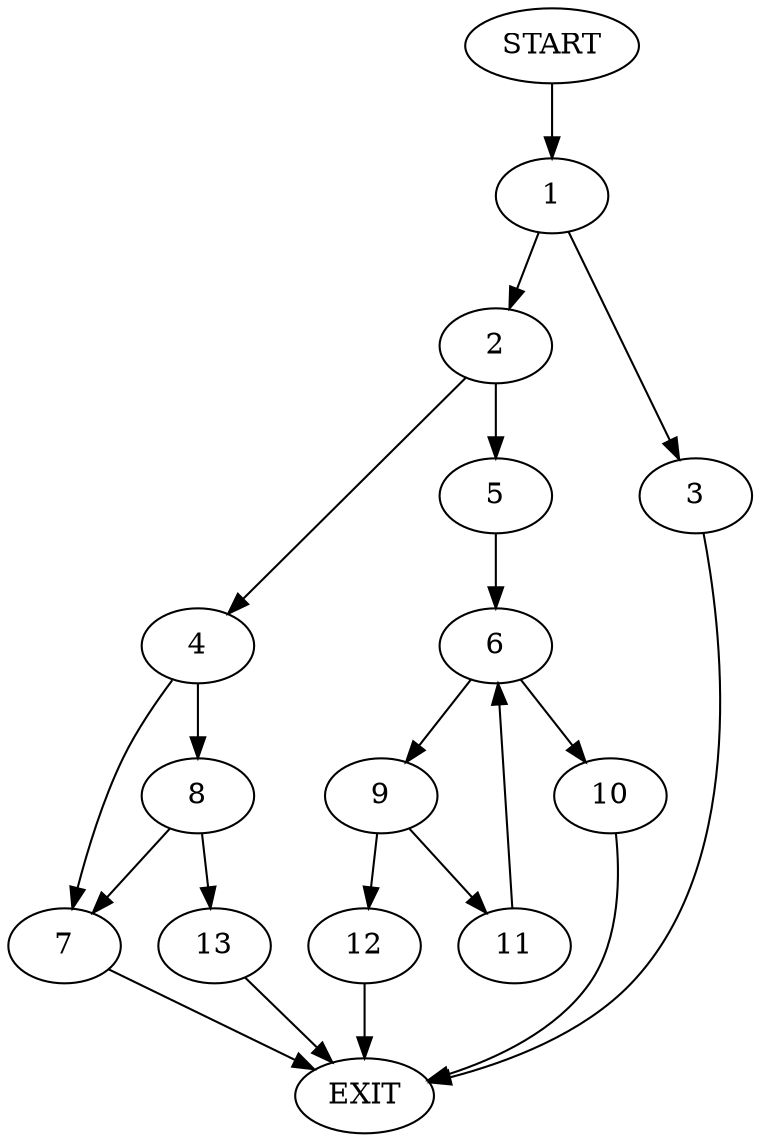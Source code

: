 digraph {
0 [label="START"]
14 [label="EXIT"]
0 -> 1
1 -> 2
1 -> 3
2 -> 4
2 -> 5
3 -> 14
5 -> 6
4 -> 7
4 -> 8
6 -> 9
6 -> 10
10 -> 14
9 -> 11
9 -> 12
11 -> 6
12 -> 14
7 -> 14
8 -> 7
8 -> 13
13 -> 14
}
